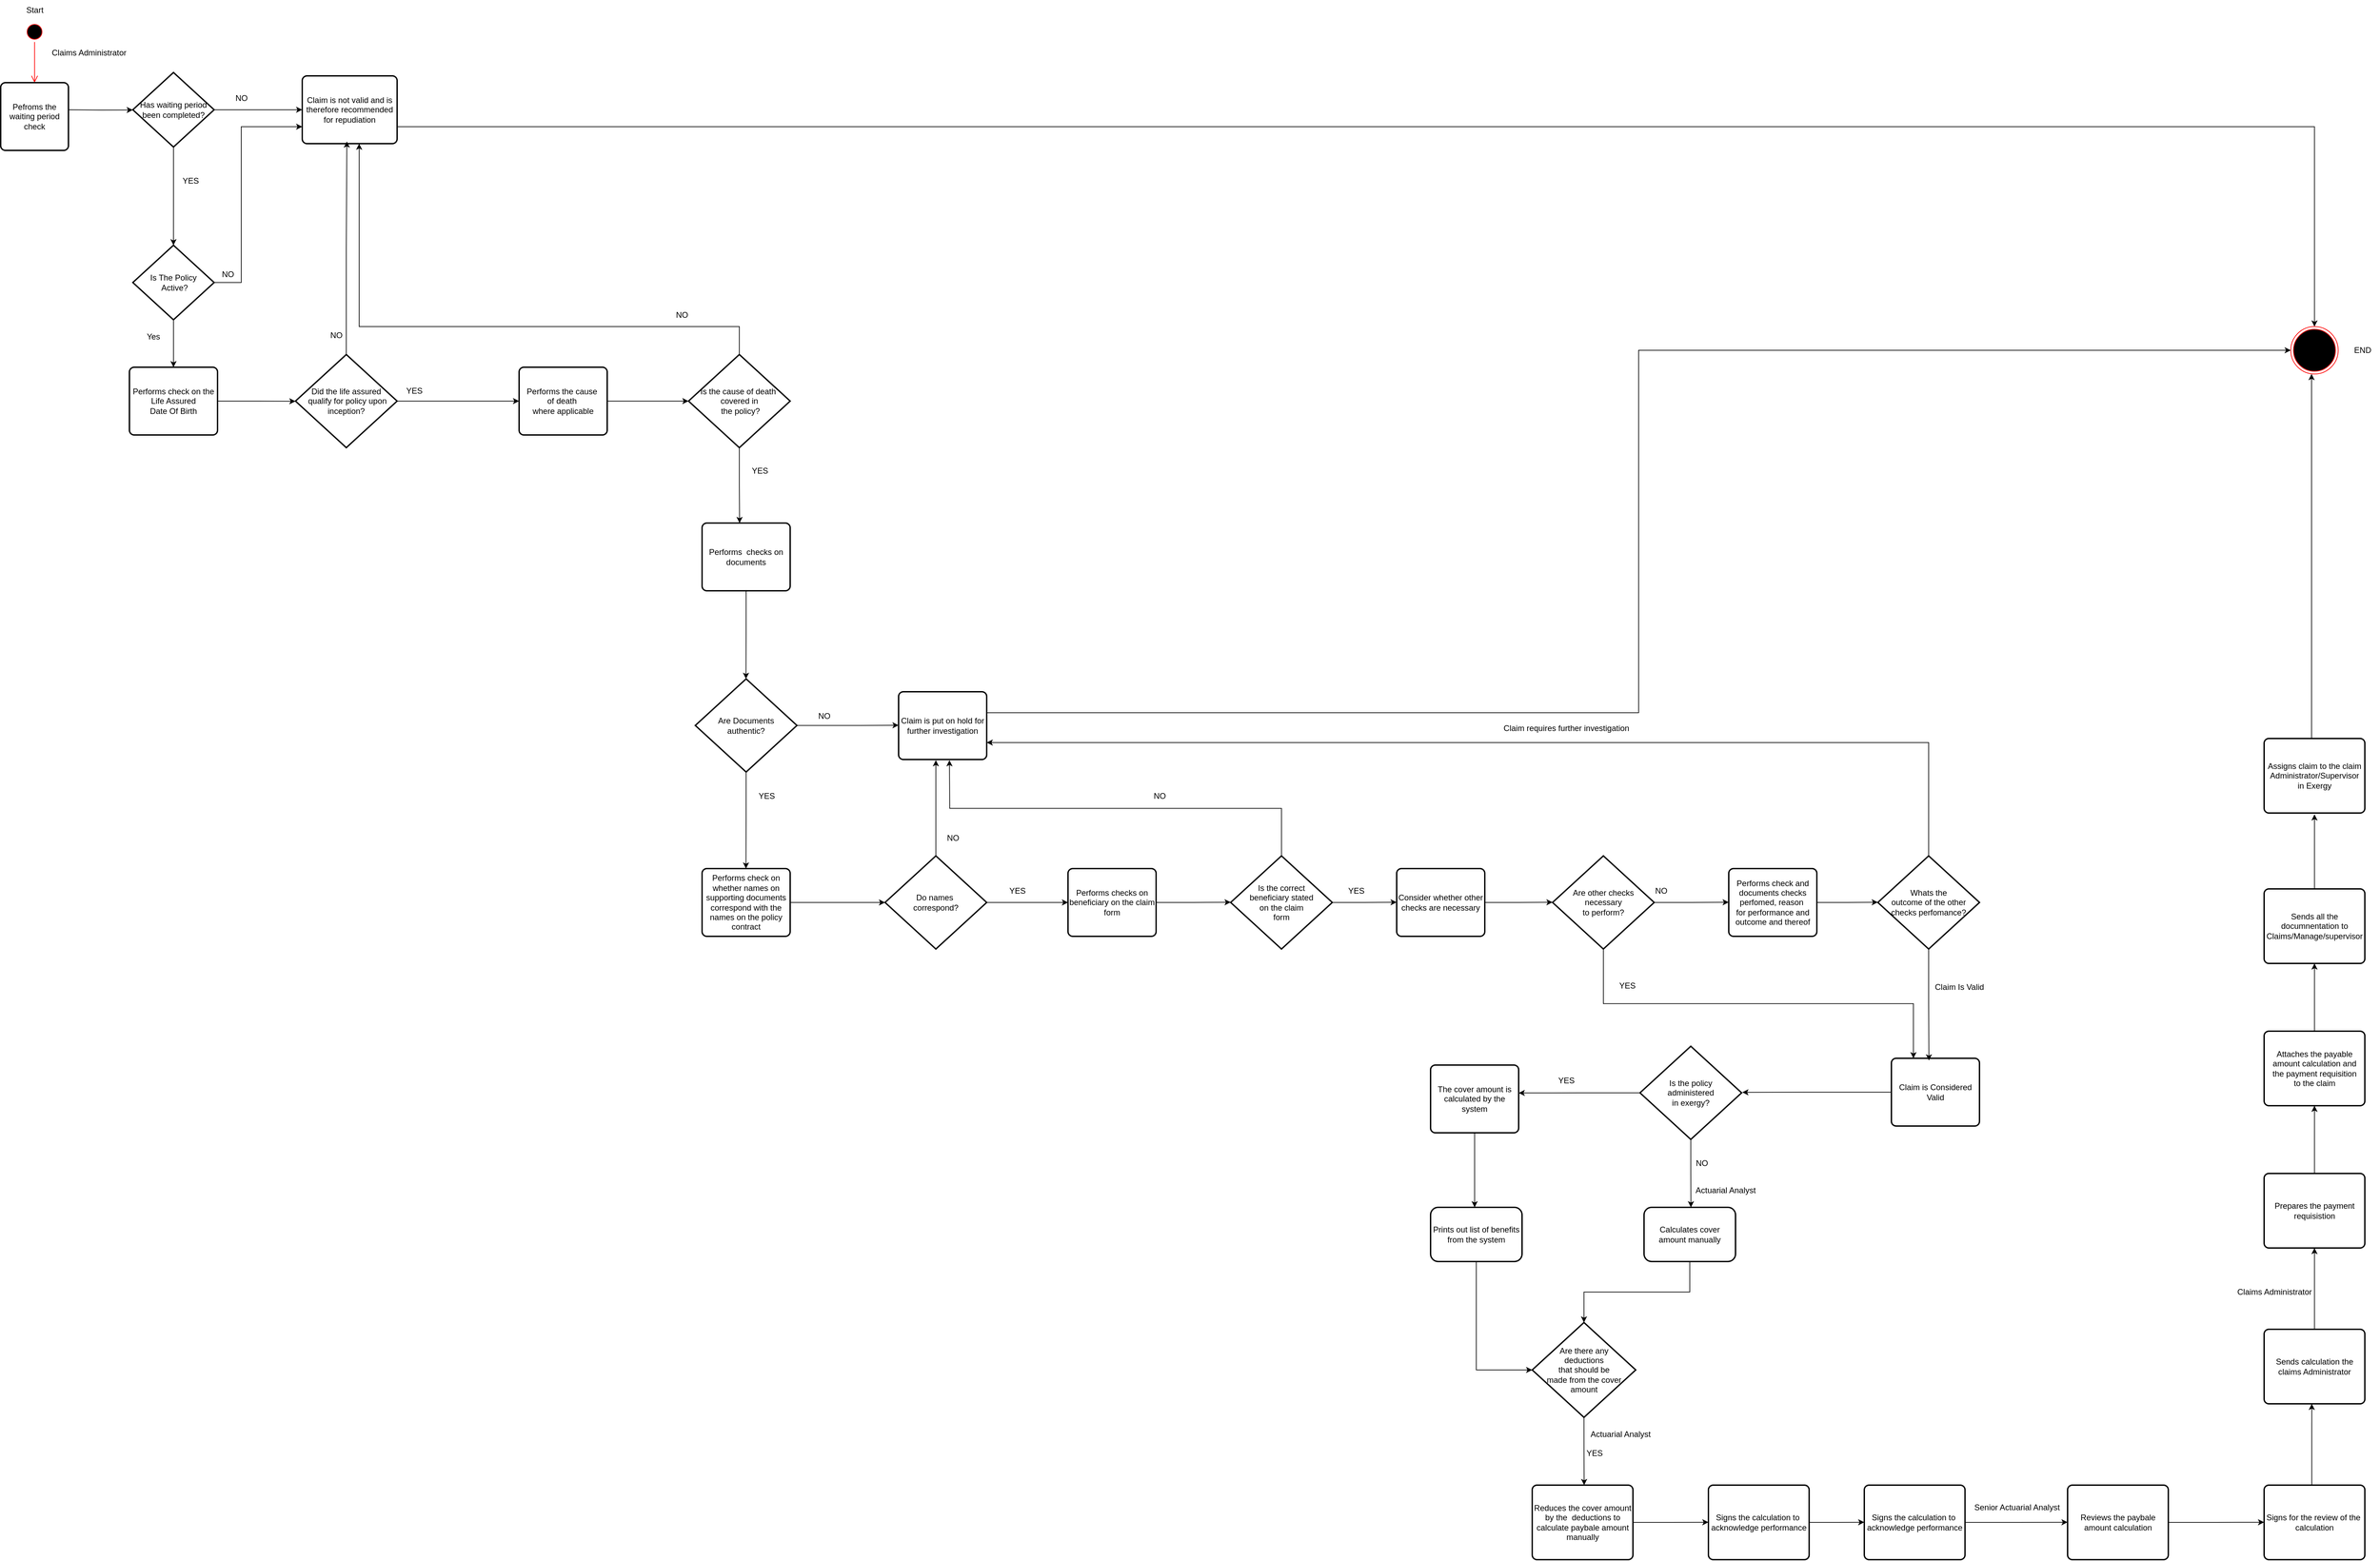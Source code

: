 <mxfile version="24.7.10">
  <diagram name="Page-1" id="dk5JG5BG7dUx-bN79BuE">
    <mxGraphModel dx="9036" dy="3088" grid="1" gridSize="10" guides="1" tooltips="1" connect="1" arrows="1" fold="1" page="1" pageScale="1" pageWidth="3300" pageHeight="4681" math="0" shadow="0">
      <root>
        <mxCell id="0" />
        <mxCell id="1" parent="0" />
        <mxCell id="ftPaLTM5NW6tohYGkFOO-1" value="" style="ellipse;html=1;shape=startState;fillColor=#000000;strokeColor=#ff0000;" parent="1" vertex="1">
          <mxGeometry x="-2345" y="920" width="30" height="30" as="geometry" />
        </mxCell>
        <mxCell id="ftPaLTM5NW6tohYGkFOO-2" value="" style="edgeStyle=orthogonalEdgeStyle;html=1;verticalAlign=bottom;endArrow=open;endSize=8;strokeColor=#ff0000;rounded=0;" parent="1" source="ftPaLTM5NW6tohYGkFOO-1" edge="1">
          <mxGeometry relative="1" as="geometry">
            <mxPoint x="-2330" y="1010" as="targetPoint" />
          </mxGeometry>
        </mxCell>
        <mxCell id="ftPaLTM5NW6tohYGkFOO-3" value="Claims Administrator&lt;div&gt;&lt;br&gt;&lt;/div&gt;" style="text;html=1;align=center;verticalAlign=middle;resizable=0;points=[];autosize=1;strokeColor=none;fillColor=none;" parent="1" vertex="1">
          <mxGeometry x="-2315" y="953" width="130" height="40" as="geometry" />
        </mxCell>
        <mxCell id="ftPaLTM5NW6tohYGkFOO-5" style="edgeStyle=orthogonalEdgeStyle;rounded=0;orthogonalLoop=1;jettySize=auto;html=1;exitX=1;exitY=0.5;exitDx=0;exitDy=0;" parent="1" edge="1">
          <mxGeometry relative="1" as="geometry">
            <mxPoint x="-2185" y="1050.31" as="targetPoint" />
            <mxPoint x="-2280" y="1050" as="sourcePoint" />
          </mxGeometry>
        </mxCell>
        <mxCell id="ftPaLTM5NW6tohYGkFOO-4" value="Pefroms the waiting period check" style="rounded=1;whiteSpace=wrap;html=1;absoluteArcSize=1;arcSize=14;strokeWidth=2;" parent="1" vertex="1">
          <mxGeometry x="-2380" y="1010" width="100" height="100" as="geometry" />
        </mxCell>
        <mxCell id="ftPaLTM5NW6tohYGkFOO-7" style="edgeStyle=orthogonalEdgeStyle;rounded=0;orthogonalLoop=1;jettySize=auto;html=1;exitX=1;exitY=0.5;exitDx=0;exitDy=0;exitPerimeter=0;" parent="1" source="ftPaLTM5NW6tohYGkFOO-6" edge="1">
          <mxGeometry relative="1" as="geometry">
            <mxPoint x="-1935" y="1049.966" as="targetPoint" />
          </mxGeometry>
        </mxCell>
        <mxCell id="ftPaLTM5NW6tohYGkFOO-9" style="edgeStyle=orthogonalEdgeStyle;rounded=0;orthogonalLoop=1;jettySize=auto;html=1;exitX=0.5;exitY=1;exitDx=0;exitDy=0;exitPerimeter=0;" parent="1" source="ftPaLTM5NW6tohYGkFOO-6" edge="1">
          <mxGeometry relative="1" as="geometry">
            <mxPoint x="-2125.034" y="1250" as="targetPoint" />
          </mxGeometry>
        </mxCell>
        <mxCell id="ftPaLTM5NW6tohYGkFOO-6" value="Has waiting period been completed?" style="strokeWidth=2;html=1;shape=mxgraph.flowchart.decision;whiteSpace=wrap;" parent="1" vertex="1">
          <mxGeometry x="-2185" y="995" width="120" height="110" as="geometry" />
        </mxCell>
        <mxCell id="ftPaLTM5NW6tohYGkFOO-8" value="NO" style="text;html=1;align=center;verticalAlign=middle;resizable=0;points=[];autosize=1;strokeColor=none;fillColor=none;" parent="1" vertex="1">
          <mxGeometry x="-2045" y="1018" width="40" height="30" as="geometry" />
        </mxCell>
        <mxCell id="ftPaLTM5NW6tohYGkFOO-10" value="YES" style="text;html=1;align=center;verticalAlign=middle;resizable=0;points=[];autosize=1;strokeColor=none;fillColor=none;" parent="1" vertex="1">
          <mxGeometry x="-2125" y="1140" width="50" height="30" as="geometry" />
        </mxCell>
        <mxCell id="PLndqnKgjXeGoCCeAoPl-66" style="edgeStyle=orthogonalEdgeStyle;rounded=0;orthogonalLoop=1;jettySize=auto;html=1;exitX=1;exitY=0.75;exitDx=0;exitDy=0;entryX=0.5;entryY=0;entryDx=0;entryDy=0;" edge="1" parent="1" source="ftPaLTM5NW6tohYGkFOO-11" target="PLndqnKgjXeGoCCeAoPl-63">
          <mxGeometry relative="1" as="geometry" />
        </mxCell>
        <mxCell id="ftPaLTM5NW6tohYGkFOO-11" value="Claim is not valid and is therefore recommended for repudiation" style="rounded=1;whiteSpace=wrap;html=1;absoluteArcSize=1;arcSize=14;strokeWidth=2;" parent="1" vertex="1">
          <mxGeometry x="-1935" y="1000" width="140" height="100" as="geometry" />
        </mxCell>
        <mxCell id="ftPaLTM5NW6tohYGkFOO-13" style="edgeStyle=orthogonalEdgeStyle;rounded=0;orthogonalLoop=1;jettySize=auto;html=1;exitX=0.5;exitY=1;exitDx=0;exitDy=0;exitPerimeter=0;" parent="1" source="ftPaLTM5NW6tohYGkFOO-12" edge="1">
          <mxGeometry relative="1" as="geometry">
            <mxPoint x="-2125" y="1430" as="targetPoint" />
          </mxGeometry>
        </mxCell>
        <mxCell id="ftPaLTM5NW6tohYGkFOO-16" style="edgeStyle=orthogonalEdgeStyle;rounded=0;orthogonalLoop=1;jettySize=auto;html=1;exitX=1;exitY=0.5;exitDx=0;exitDy=0;exitPerimeter=0;entryX=0;entryY=0.75;entryDx=0;entryDy=0;" parent="1" source="ftPaLTM5NW6tohYGkFOO-12" target="ftPaLTM5NW6tohYGkFOO-11" edge="1">
          <mxGeometry relative="1" as="geometry">
            <Array as="points">
              <mxPoint x="-2025" y="1305" />
              <mxPoint x="-2025" y="1075" />
            </Array>
          </mxGeometry>
        </mxCell>
        <mxCell id="ftPaLTM5NW6tohYGkFOO-12" value="Is The Policy&lt;br&gt;&amp;nbsp;Active?" style="strokeWidth=2;html=1;shape=mxgraph.flowchart.decision;whiteSpace=wrap;" parent="1" vertex="1">
          <mxGeometry x="-2185" y="1250" width="120" height="110" as="geometry" />
        </mxCell>
        <mxCell id="ftPaLTM5NW6tohYGkFOO-14" value="Yes" style="text;html=1;align=center;verticalAlign=middle;resizable=0;points=[];autosize=1;strokeColor=none;fillColor=none;" parent="1" vertex="1">
          <mxGeometry x="-2175" y="1370" width="40" height="30" as="geometry" />
        </mxCell>
        <mxCell id="ftPaLTM5NW6tohYGkFOO-17" value="NO" style="text;html=1;align=center;verticalAlign=middle;resizable=0;points=[];autosize=1;strokeColor=none;fillColor=none;" parent="1" vertex="1">
          <mxGeometry x="-2065" y="1278" width="40" height="30" as="geometry" />
        </mxCell>
        <mxCell id="ftPaLTM5NW6tohYGkFOO-20" style="edgeStyle=orthogonalEdgeStyle;rounded=0;orthogonalLoop=1;jettySize=auto;html=1;exitX=1;exitY=0.5;exitDx=0;exitDy=0;" parent="1" source="ftPaLTM5NW6tohYGkFOO-19" edge="1">
          <mxGeometry relative="1" as="geometry">
            <mxPoint x="-1945" y="1480.31" as="targetPoint" />
          </mxGeometry>
        </mxCell>
        <mxCell id="ftPaLTM5NW6tohYGkFOO-19" value="Performs check on the Life Assured&lt;br&gt;Date Of Birth" style="rounded=1;whiteSpace=wrap;html=1;absoluteArcSize=1;arcSize=14;strokeWidth=2;" parent="1" vertex="1">
          <mxGeometry x="-2190" y="1430" width="130" height="100" as="geometry" />
        </mxCell>
        <mxCell id="ftPaLTM5NW6tohYGkFOO-25" style="edgeStyle=orthogonalEdgeStyle;rounded=0;orthogonalLoop=1;jettySize=auto;html=1;exitX=1;exitY=0.5;exitDx=0;exitDy=0;exitPerimeter=0;" parent="1" source="ftPaLTM5NW6tohYGkFOO-21" edge="1">
          <mxGeometry relative="1" as="geometry">
            <mxPoint x="-1615" y="1480" as="targetPoint" />
          </mxGeometry>
        </mxCell>
        <mxCell id="ftPaLTM5NW6tohYGkFOO-21" value="Did the life assured&lt;br&gt;&amp;nbsp;qualify for policy upon&lt;br&gt;inception?" style="strokeWidth=2;html=1;shape=mxgraph.flowchart.decision;whiteSpace=wrap;" parent="1" vertex="1">
          <mxGeometry x="-1945" y="1411.25" width="150" height="137.5" as="geometry" />
        </mxCell>
        <mxCell id="ftPaLTM5NW6tohYGkFOO-23" style="edgeStyle=orthogonalEdgeStyle;rounded=0;orthogonalLoop=1;jettySize=auto;html=1;exitX=0.5;exitY=0;exitDx=0;exitDy=0;exitPerimeter=0;entryX=0.47;entryY=0.969;entryDx=0;entryDy=0;entryPerimeter=0;" parent="1" source="ftPaLTM5NW6tohYGkFOO-21" target="ftPaLTM5NW6tohYGkFOO-11" edge="1">
          <mxGeometry relative="1" as="geometry" />
        </mxCell>
        <mxCell id="ftPaLTM5NW6tohYGkFOO-24" value="NO" style="text;html=1;align=center;verticalAlign=middle;resizable=0;points=[];autosize=1;strokeColor=none;fillColor=none;" parent="1" vertex="1">
          <mxGeometry x="-1905" y="1368" width="40" height="30" as="geometry" />
        </mxCell>
        <mxCell id="ftPaLTM5NW6tohYGkFOO-26" value="YES" style="text;html=1;align=center;verticalAlign=middle;resizable=0;points=[];autosize=1;strokeColor=none;fillColor=none;" parent="1" vertex="1">
          <mxGeometry x="-1795" y="1450" width="50" height="30" as="geometry" />
        </mxCell>
        <mxCell id="ftPaLTM5NW6tohYGkFOO-28" style="edgeStyle=orthogonalEdgeStyle;rounded=0;orthogonalLoop=1;jettySize=auto;html=1;exitX=1;exitY=0.5;exitDx=0;exitDy=0;" parent="1" source="ftPaLTM5NW6tohYGkFOO-27" edge="1">
          <mxGeometry relative="1" as="geometry">
            <mxPoint x="-1365" y="1480" as="targetPoint" />
          </mxGeometry>
        </mxCell>
        <mxCell id="ftPaLTM5NW6tohYGkFOO-27" value="Performs the cause&amp;nbsp;&lt;br&gt;of death&amp;nbsp;&lt;br&gt;where applicable" style="rounded=1;whiteSpace=wrap;html=1;absoluteArcSize=1;arcSize=14;strokeWidth=2;" parent="1" vertex="1">
          <mxGeometry x="-1615" y="1430" width="130" height="100" as="geometry" />
        </mxCell>
        <mxCell id="ftPaLTM5NW6tohYGkFOO-32" style="edgeStyle=orthogonalEdgeStyle;rounded=0;orthogonalLoop=1;jettySize=auto;html=1;exitX=0.5;exitY=1;exitDx=0;exitDy=0;exitPerimeter=0;" parent="1" source="ftPaLTM5NW6tohYGkFOO-29" edge="1">
          <mxGeometry relative="1" as="geometry">
            <mxPoint x="-1289.647" y="1660" as="targetPoint" />
          </mxGeometry>
        </mxCell>
        <mxCell id="ftPaLTM5NW6tohYGkFOO-29" value="Is the cause of death&amp;nbsp;&lt;br&gt;covered in&lt;br&gt;&amp;nbsp;the policy?" style="strokeWidth=2;html=1;shape=mxgraph.flowchart.decision;whiteSpace=wrap;" parent="1" vertex="1">
          <mxGeometry x="-1365" y="1411.25" width="150" height="137.5" as="geometry" />
        </mxCell>
        <mxCell id="ftPaLTM5NW6tohYGkFOO-30" style="edgeStyle=orthogonalEdgeStyle;rounded=0;orthogonalLoop=1;jettySize=auto;html=1;exitX=0.5;exitY=0;exitDx=0;exitDy=0;exitPerimeter=0;" parent="1" source="ftPaLTM5NW6tohYGkFOO-29" edge="1">
          <mxGeometry relative="1" as="geometry">
            <mxPoint x="-1851" y="1100" as="targetPoint" />
            <Array as="points">
              <mxPoint x="-1290" y="1370" />
              <mxPoint x="-1851" y="1370" />
            </Array>
          </mxGeometry>
        </mxCell>
        <mxCell id="ftPaLTM5NW6tohYGkFOO-31" value="NO" style="text;html=1;align=center;verticalAlign=middle;resizable=0;points=[];autosize=1;strokeColor=none;fillColor=none;" parent="1" vertex="1">
          <mxGeometry x="-1395" y="1338" width="40" height="30" as="geometry" />
        </mxCell>
        <mxCell id="ftPaLTM5NW6tohYGkFOO-33" value="YES" style="text;html=1;align=center;verticalAlign=middle;resizable=0;points=[];autosize=1;strokeColor=none;fillColor=none;" parent="1" vertex="1">
          <mxGeometry x="-1285" y="1568" width="50" height="30" as="geometry" />
        </mxCell>
        <mxCell id="ftPaLTM5NW6tohYGkFOO-35" style="edgeStyle=orthogonalEdgeStyle;rounded=0;orthogonalLoop=1;jettySize=auto;html=1;exitX=0.5;exitY=1;exitDx=0;exitDy=0;" parent="1" source="ftPaLTM5NW6tohYGkFOO-34" edge="1">
          <mxGeometry relative="1" as="geometry">
            <mxPoint x="-1280.235" y="1890" as="targetPoint" />
          </mxGeometry>
        </mxCell>
        <mxCell id="ftPaLTM5NW6tohYGkFOO-34" value="Performs&amp;nbsp; checks on documents" style="rounded=1;whiteSpace=wrap;html=1;absoluteArcSize=1;arcSize=14;strokeWidth=2;" parent="1" vertex="1">
          <mxGeometry x="-1345" y="1660" width="130" height="100" as="geometry" />
        </mxCell>
        <mxCell id="ftPaLTM5NW6tohYGkFOO-37" style="edgeStyle=orthogonalEdgeStyle;rounded=0;orthogonalLoop=1;jettySize=auto;html=1;exitX=1;exitY=0.5;exitDx=0;exitDy=0;exitPerimeter=0;" parent="1" source="ftPaLTM5NW6tohYGkFOO-36" edge="1">
          <mxGeometry relative="1" as="geometry">
            <mxPoint x="-1055" y="1958.471" as="targetPoint" />
          </mxGeometry>
        </mxCell>
        <mxCell id="ftPaLTM5NW6tohYGkFOO-40" style="edgeStyle=orthogonalEdgeStyle;rounded=0;orthogonalLoop=1;jettySize=auto;html=1;exitX=0.5;exitY=1;exitDx=0;exitDy=0;exitPerimeter=0;" parent="1" source="ftPaLTM5NW6tohYGkFOO-36" edge="1">
          <mxGeometry relative="1" as="geometry">
            <mxPoint x="-1280.235" y="2170" as="targetPoint" />
          </mxGeometry>
        </mxCell>
        <mxCell id="ftPaLTM5NW6tohYGkFOO-36" value="Are Documents&lt;br&gt;authentic?" style="strokeWidth=2;html=1;shape=mxgraph.flowchart.decision;whiteSpace=wrap;" parent="1" vertex="1">
          <mxGeometry x="-1355" y="1890" width="150" height="137.5" as="geometry" />
        </mxCell>
        <mxCell id="ftPaLTM5NW6tohYGkFOO-38" value="NO" style="text;html=1;align=center;verticalAlign=middle;resizable=0;points=[];autosize=1;strokeColor=none;fillColor=none;" parent="1" vertex="1">
          <mxGeometry x="-1185" y="1930" width="40" height="30" as="geometry" />
        </mxCell>
        <mxCell id="PLndqnKgjXeGoCCeAoPl-65" style="edgeStyle=orthogonalEdgeStyle;rounded=0;orthogonalLoop=1;jettySize=auto;html=1;exitX=1;exitY=0.5;exitDx=0;exitDy=0;entryX=0;entryY=0.5;entryDx=0;entryDy=0;" edge="1" parent="1" source="ftPaLTM5NW6tohYGkFOO-39" target="PLndqnKgjXeGoCCeAoPl-63">
          <mxGeometry relative="1" as="geometry">
            <Array as="points">
              <mxPoint x="-925" y="1940" />
              <mxPoint x="37" y="1940" />
              <mxPoint x="37" y="1405" />
            </Array>
          </mxGeometry>
        </mxCell>
        <mxCell id="ftPaLTM5NW6tohYGkFOO-39" value="Claim is put on hold for further investigation" style="rounded=1;whiteSpace=wrap;html=1;absoluteArcSize=1;arcSize=14;strokeWidth=2;" parent="1" vertex="1">
          <mxGeometry x="-1055" y="1909" width="130" height="100" as="geometry" />
        </mxCell>
        <mxCell id="ftPaLTM5NW6tohYGkFOO-41" value="YES" style="text;html=1;align=center;verticalAlign=middle;resizable=0;points=[];autosize=1;strokeColor=none;fillColor=none;" parent="1" vertex="1">
          <mxGeometry x="-1275" y="2048" width="50" height="30" as="geometry" />
        </mxCell>
        <mxCell id="ftPaLTM5NW6tohYGkFOO-43" style="edgeStyle=orthogonalEdgeStyle;rounded=0;orthogonalLoop=1;jettySize=auto;html=1;exitX=1;exitY=0.5;exitDx=0;exitDy=0;" parent="1" source="ftPaLTM5NW6tohYGkFOO-42" edge="1">
          <mxGeometry relative="1" as="geometry">
            <mxPoint x="-1075" y="2220" as="targetPoint" />
          </mxGeometry>
        </mxCell>
        <mxCell id="ftPaLTM5NW6tohYGkFOO-42" value="Performs check on whether names on supporting documents&lt;br&gt;correspond with the names on the policy contract" style="rounded=1;whiteSpace=wrap;html=1;absoluteArcSize=1;arcSize=14;strokeWidth=2;" parent="1" vertex="1">
          <mxGeometry x="-1345" y="2170" width="130" height="100" as="geometry" />
        </mxCell>
        <mxCell id="ftPaLTM5NW6tohYGkFOO-47" style="edgeStyle=orthogonalEdgeStyle;rounded=0;orthogonalLoop=1;jettySize=auto;html=1;exitX=1;exitY=0.5;exitDx=0;exitDy=0;exitPerimeter=0;" parent="1" source="ftPaLTM5NW6tohYGkFOO-44" edge="1">
          <mxGeometry relative="1" as="geometry">
            <mxPoint x="-805" y="2220" as="targetPoint" />
          </mxGeometry>
        </mxCell>
        <mxCell id="ftPaLTM5NW6tohYGkFOO-44" value="Do names&amp;nbsp;&lt;div&gt;correspond?&lt;/div&gt;" style="strokeWidth=2;html=1;shape=mxgraph.flowchart.decision;whiteSpace=wrap;" parent="1" vertex="1">
          <mxGeometry x="-1075" y="2151.25" width="150" height="137.5" as="geometry" />
        </mxCell>
        <mxCell id="ftPaLTM5NW6tohYGkFOO-46" value="NO" style="text;html=1;align=center;verticalAlign=middle;resizable=0;points=[];autosize=1;strokeColor=none;fillColor=none;" parent="1" vertex="1">
          <mxGeometry x="-995" y="2110" width="40" height="30" as="geometry" />
        </mxCell>
        <mxCell id="ftPaLTM5NW6tohYGkFOO-48" value="YES" style="text;html=1;align=center;verticalAlign=middle;resizable=0;points=[];autosize=1;strokeColor=none;fillColor=none;" parent="1" vertex="1">
          <mxGeometry x="-905" y="2188" width="50" height="30" as="geometry" />
        </mxCell>
        <mxCell id="ftPaLTM5NW6tohYGkFOO-49" style="edgeStyle=orthogonalEdgeStyle;rounded=0;orthogonalLoop=1;jettySize=auto;html=1;exitX=0.5;exitY=0;exitDx=0;exitDy=0;exitPerimeter=0;" parent="1" source="ftPaLTM5NW6tohYGkFOO-44" edge="1">
          <mxGeometry relative="1" as="geometry">
            <mxPoint x="-1000" y="2010" as="targetPoint" />
          </mxGeometry>
        </mxCell>
        <mxCell id="ftPaLTM5NW6tohYGkFOO-51" style="edgeStyle=orthogonalEdgeStyle;rounded=0;orthogonalLoop=1;jettySize=auto;html=1;exitX=1;exitY=0.5;exitDx=0;exitDy=0;" parent="1" source="ftPaLTM5NW6tohYGkFOO-50" edge="1">
          <mxGeometry relative="1" as="geometry">
            <mxPoint x="-565" y="2219.647" as="targetPoint" />
          </mxGeometry>
        </mxCell>
        <mxCell id="ftPaLTM5NW6tohYGkFOO-50" value="Performs checks on&lt;br&gt;beneficiary on the claim&lt;br&gt;form" style="rounded=1;whiteSpace=wrap;html=1;absoluteArcSize=1;arcSize=14;strokeWidth=2;" parent="1" vertex="1">
          <mxGeometry x="-805" y="2170" width="130" height="100" as="geometry" />
        </mxCell>
        <mxCell id="PLndqnKgjXeGoCCeAoPl-1" style="edgeStyle=orthogonalEdgeStyle;rounded=0;orthogonalLoop=1;jettySize=auto;html=1;exitX=0.5;exitY=0;exitDx=0;exitDy=0;exitPerimeter=0;" edge="1" parent="1" source="ftPaLTM5NW6tohYGkFOO-52">
          <mxGeometry relative="1" as="geometry">
            <mxPoint x="-980" y="2010" as="targetPoint" />
          </mxGeometry>
        </mxCell>
        <mxCell id="PLndqnKgjXeGoCCeAoPl-3" style="edgeStyle=orthogonalEdgeStyle;rounded=0;orthogonalLoop=1;jettySize=auto;html=1;exitX=1;exitY=0.5;exitDx=0;exitDy=0;exitPerimeter=0;" edge="1" parent="1" source="ftPaLTM5NW6tohYGkFOO-52">
          <mxGeometry relative="1" as="geometry">
            <mxPoint x="-320" y="2219.724" as="targetPoint" />
          </mxGeometry>
        </mxCell>
        <mxCell id="ftPaLTM5NW6tohYGkFOO-52" value="Is the correct&lt;br&gt;beneficiary stated&lt;br&gt;on the claim&lt;br&gt;form" style="strokeWidth=2;html=1;shape=mxgraph.flowchart.decision;whiteSpace=wrap;" parent="1" vertex="1">
          <mxGeometry x="-565" y="2151.25" width="150" height="137.5" as="geometry" />
        </mxCell>
        <mxCell id="PLndqnKgjXeGoCCeAoPl-2" value="NO" style="text;html=1;align=center;verticalAlign=middle;resizable=0;points=[];autosize=1;strokeColor=none;fillColor=none;" vertex="1" parent="1">
          <mxGeometry x="-690" y="2048" width="40" height="30" as="geometry" />
        </mxCell>
        <mxCell id="PLndqnKgjXeGoCCeAoPl-4" value="YES" style="text;html=1;align=center;verticalAlign=middle;resizable=0;points=[];autosize=1;strokeColor=none;fillColor=none;" vertex="1" parent="1">
          <mxGeometry x="-405" y="2188" width="50" height="30" as="geometry" />
        </mxCell>
        <mxCell id="PLndqnKgjXeGoCCeAoPl-6" style="edgeStyle=orthogonalEdgeStyle;rounded=0;orthogonalLoop=1;jettySize=auto;html=1;exitX=1;exitY=0.5;exitDx=0;exitDy=0;" edge="1" parent="1" source="PLndqnKgjXeGoCCeAoPl-5">
          <mxGeometry relative="1" as="geometry">
            <mxPoint x="-90" y="2219.724" as="targetPoint" />
          </mxGeometry>
        </mxCell>
        <mxCell id="PLndqnKgjXeGoCCeAoPl-5" value="Consider whether other checks are necessary" style="rounded=1;whiteSpace=wrap;html=1;absoluteArcSize=1;arcSize=14;strokeWidth=2;" vertex="1" parent="1">
          <mxGeometry x="-320" y="2170" width="130" height="100" as="geometry" />
        </mxCell>
        <mxCell id="PLndqnKgjXeGoCCeAoPl-8" style="edgeStyle=orthogonalEdgeStyle;rounded=0;orthogonalLoop=1;jettySize=auto;html=1;exitX=1;exitY=0.5;exitDx=0;exitDy=0;exitPerimeter=0;" edge="1" parent="1" source="PLndqnKgjXeGoCCeAoPl-7">
          <mxGeometry relative="1" as="geometry">
            <mxPoint x="170" y="2219.724" as="targetPoint" />
          </mxGeometry>
        </mxCell>
        <mxCell id="PLndqnKgjXeGoCCeAoPl-20" style="edgeStyle=orthogonalEdgeStyle;rounded=0;orthogonalLoop=1;jettySize=auto;html=1;exitX=0.5;exitY=1;exitDx=0;exitDy=0;exitPerimeter=0;entryX=0.25;entryY=0;entryDx=0;entryDy=0;" edge="1" parent="1" source="PLndqnKgjXeGoCCeAoPl-7" target="PLndqnKgjXeGoCCeAoPl-15">
          <mxGeometry relative="1" as="geometry" />
        </mxCell>
        <mxCell id="PLndqnKgjXeGoCCeAoPl-7" value="Are other checks&lt;br&gt;necessary&lt;br&gt;to perform?" style="strokeWidth=2;html=1;shape=mxgraph.flowchart.decision;whiteSpace=wrap;" vertex="1" parent="1">
          <mxGeometry x="-90" y="2151.25" width="150" height="137.5" as="geometry" />
        </mxCell>
        <mxCell id="PLndqnKgjXeGoCCeAoPl-11" style="edgeStyle=orthogonalEdgeStyle;rounded=0;orthogonalLoop=1;jettySize=auto;html=1;exitX=1;exitY=0.5;exitDx=0;exitDy=0;" edge="1" parent="1" source="PLndqnKgjXeGoCCeAoPl-9">
          <mxGeometry relative="1" as="geometry">
            <mxPoint x="390" y="2219.724" as="targetPoint" />
          </mxGeometry>
        </mxCell>
        <mxCell id="PLndqnKgjXeGoCCeAoPl-9" value="Performs check and documents checks perfomed, reason&amp;nbsp;&lt;br&gt;for performance and outcome and thereof" style="rounded=1;whiteSpace=wrap;html=1;absoluteArcSize=1;arcSize=14;strokeWidth=2;" vertex="1" parent="1">
          <mxGeometry x="170" y="2170" width="130" height="100" as="geometry" />
        </mxCell>
        <mxCell id="PLndqnKgjXeGoCCeAoPl-14" style="edgeStyle=orthogonalEdgeStyle;rounded=0;orthogonalLoop=1;jettySize=auto;html=1;exitX=0.5;exitY=0;exitDx=0;exitDy=0;exitPerimeter=0;entryX=1;entryY=0.75;entryDx=0;entryDy=0;" edge="1" parent="1" source="PLndqnKgjXeGoCCeAoPl-10" target="ftPaLTM5NW6tohYGkFOO-39">
          <mxGeometry relative="1" as="geometry" />
        </mxCell>
        <mxCell id="PLndqnKgjXeGoCCeAoPl-10" value="Whats the &lt;br&gt;outcome of the other&lt;br&gt;checks perfomance?" style="strokeWidth=2;html=1;shape=mxgraph.flowchart.decision;whiteSpace=wrap;" vertex="1" parent="1">
          <mxGeometry x="390" y="2151.25" width="150" height="137.5" as="geometry" />
        </mxCell>
        <mxCell id="PLndqnKgjXeGoCCeAoPl-22" style="edgeStyle=orthogonalEdgeStyle;rounded=0;orthogonalLoop=1;jettySize=auto;html=1;exitX=0;exitY=0.5;exitDx=0;exitDy=0;" edge="1" parent="1" source="PLndqnKgjXeGoCCeAoPl-15">
          <mxGeometry relative="1" as="geometry">
            <mxPoint x="190" y="2500.238" as="targetPoint" />
          </mxGeometry>
        </mxCell>
        <mxCell id="PLndqnKgjXeGoCCeAoPl-15" value="Claim is Considered Valid" style="rounded=1;whiteSpace=wrap;html=1;absoluteArcSize=1;arcSize=14;strokeWidth=2;" vertex="1" parent="1">
          <mxGeometry x="410" y="2450" width="130" height="100" as="geometry" />
        </mxCell>
        <mxCell id="PLndqnKgjXeGoCCeAoPl-16" style="edgeStyle=orthogonalEdgeStyle;rounded=0;orthogonalLoop=1;jettySize=auto;html=1;exitX=0.5;exitY=1;exitDx=0;exitDy=0;exitPerimeter=0;entryX=0.426;entryY=0.032;entryDx=0;entryDy=0;entryPerimeter=0;" edge="1" parent="1" source="PLndqnKgjXeGoCCeAoPl-10" target="PLndqnKgjXeGoCCeAoPl-15">
          <mxGeometry relative="1" as="geometry" />
        </mxCell>
        <mxCell id="PLndqnKgjXeGoCCeAoPl-17" value="Claim Is Valid" style="text;html=1;align=center;verticalAlign=middle;resizable=0;points=[];autosize=1;strokeColor=none;fillColor=none;" vertex="1" parent="1">
          <mxGeometry x="460" y="2330" width="100" height="30" as="geometry" />
        </mxCell>
        <mxCell id="PLndqnKgjXeGoCCeAoPl-18" value="Claim requires further investigation" style="text;html=1;align=center;verticalAlign=middle;resizable=0;points=[];autosize=1;strokeColor=none;fillColor=none;" vertex="1" parent="1">
          <mxGeometry x="-175" y="1948" width="210" height="30" as="geometry" />
        </mxCell>
        <mxCell id="PLndqnKgjXeGoCCeAoPl-19" value="NO" style="text;html=1;align=center;verticalAlign=middle;resizable=0;points=[];autosize=1;strokeColor=none;fillColor=none;" vertex="1" parent="1">
          <mxGeometry x="50" y="2188" width="40" height="30" as="geometry" />
        </mxCell>
        <mxCell id="PLndqnKgjXeGoCCeAoPl-21" value="YES" style="text;html=1;align=center;verticalAlign=middle;resizable=0;points=[];autosize=1;strokeColor=none;fillColor=none;" vertex="1" parent="1">
          <mxGeometry x="-5" y="2328" width="50" height="30" as="geometry" />
        </mxCell>
        <mxCell id="PLndqnKgjXeGoCCeAoPl-30" value="" style="edgeStyle=orthogonalEdgeStyle;rounded=0;orthogonalLoop=1;jettySize=auto;html=1;" edge="1" parent="1" source="PLndqnKgjXeGoCCeAoPl-23" target="PLndqnKgjXeGoCCeAoPl-29">
          <mxGeometry relative="1" as="geometry">
            <Array as="points">
              <mxPoint x="-205" y="2640" />
              <mxPoint x="-205" y="2640" />
            </Array>
          </mxGeometry>
        </mxCell>
        <mxCell id="PLndqnKgjXeGoCCeAoPl-23" value="The cover amount is calculated by the system" style="rounded=1;whiteSpace=wrap;html=1;absoluteArcSize=1;arcSize=14;strokeWidth=2;" vertex="1" parent="1">
          <mxGeometry x="-270" y="2460" width="130" height="100" as="geometry" />
        </mxCell>
        <mxCell id="PLndqnKgjXeGoCCeAoPl-25" style="edgeStyle=orthogonalEdgeStyle;rounded=0;orthogonalLoop=1;jettySize=auto;html=1;exitX=0;exitY=0.5;exitDx=0;exitDy=0;exitPerimeter=0;" edge="1" parent="1" source="PLndqnKgjXeGoCCeAoPl-24">
          <mxGeometry relative="1" as="geometry">
            <mxPoint x="-140" y="2501.2" as="targetPoint" />
          </mxGeometry>
        </mxCell>
        <mxCell id="PLndqnKgjXeGoCCeAoPl-27" style="edgeStyle=orthogonalEdgeStyle;rounded=0;orthogonalLoop=1;jettySize=auto;html=1;exitX=0.5;exitY=1;exitDx=0;exitDy=0;exitPerimeter=0;" edge="1" parent="1" source="PLndqnKgjXeGoCCeAoPl-24">
          <mxGeometry relative="1" as="geometry">
            <mxPoint x="114.2" y="2670" as="targetPoint" />
          </mxGeometry>
        </mxCell>
        <mxCell id="PLndqnKgjXeGoCCeAoPl-24" value="Is the policy &lt;br&gt;administered&lt;div&gt;in exergy?&lt;/div&gt;" style="strokeWidth=2;html=1;shape=mxgraph.flowchart.decision;whiteSpace=wrap;" vertex="1" parent="1">
          <mxGeometry x="39" y="2432.25" width="150" height="137.5" as="geometry" />
        </mxCell>
        <mxCell id="PLndqnKgjXeGoCCeAoPl-26" value="YES" style="text;html=1;align=center;verticalAlign=middle;resizable=0;points=[];autosize=1;strokeColor=none;fillColor=none;" vertex="1" parent="1">
          <mxGeometry x="-95" y="2468" width="50" height="30" as="geometry" />
        </mxCell>
        <mxCell id="PLndqnKgjXeGoCCeAoPl-28" value="NO" style="text;html=1;align=center;verticalAlign=middle;resizable=0;points=[];autosize=1;strokeColor=none;fillColor=none;" vertex="1" parent="1">
          <mxGeometry x="110" y="2590" width="40" height="30" as="geometry" />
        </mxCell>
        <mxCell id="PLndqnKgjXeGoCCeAoPl-29" value="Prints out list of benefits&lt;br&gt;from the system" style="whiteSpace=wrap;html=1;rounded=1;arcSize=14;strokeWidth=2;" vertex="1" parent="1">
          <mxGeometry x="-270" y="2670" width="135" height="80" as="geometry" />
        </mxCell>
        <mxCell id="PLndqnKgjXeGoCCeAoPl-35" style="edgeStyle=orthogonalEdgeStyle;rounded=0;orthogonalLoop=1;jettySize=auto;html=1;exitX=0.5;exitY=1;exitDx=0;exitDy=0;" edge="1" parent="1" source="PLndqnKgjXeGoCCeAoPl-32" target="PLndqnKgjXeGoCCeAoPl-34">
          <mxGeometry relative="1" as="geometry" />
        </mxCell>
        <mxCell id="PLndqnKgjXeGoCCeAoPl-32" value="Calculates cover&lt;br&gt;amount manually" style="whiteSpace=wrap;html=1;rounded=1;arcSize=14;strokeWidth=2;" vertex="1" parent="1">
          <mxGeometry x="45" y="2670" width="135" height="80" as="geometry" />
        </mxCell>
        <mxCell id="PLndqnKgjXeGoCCeAoPl-33" value="Actuarial Analyst" style="text;html=1;align=center;verticalAlign=middle;resizable=0;points=[];autosize=1;strokeColor=none;fillColor=none;" vertex="1" parent="1">
          <mxGeometry x="110" y="2630" width="110" height="30" as="geometry" />
        </mxCell>
        <mxCell id="PLndqnKgjXeGoCCeAoPl-37" style="edgeStyle=orthogonalEdgeStyle;rounded=0;orthogonalLoop=1;jettySize=auto;html=1;exitX=0.5;exitY=1;exitDx=0;exitDy=0;exitPerimeter=0;" edge="1" parent="1" source="PLndqnKgjXeGoCCeAoPl-34">
          <mxGeometry relative="1" as="geometry">
            <mxPoint x="-43.4" y="3080" as="targetPoint" />
          </mxGeometry>
        </mxCell>
        <mxCell id="PLndqnKgjXeGoCCeAoPl-34" value="Are there any &lt;br&gt;deductions&lt;div&gt;that should be&lt;br&gt;made from the cover&lt;br&gt;amount&lt;/div&gt;" style="strokeWidth=2;html=1;shape=mxgraph.flowchart.decision;whiteSpace=wrap;" vertex="1" parent="1">
          <mxGeometry x="-120" y="2840" width="152.72" height="140" as="geometry" />
        </mxCell>
        <mxCell id="PLndqnKgjXeGoCCeAoPl-36" style="edgeStyle=orthogonalEdgeStyle;rounded=0;orthogonalLoop=1;jettySize=auto;html=1;exitX=0.5;exitY=1;exitDx=0;exitDy=0;entryX=0;entryY=0.5;entryDx=0;entryDy=0;entryPerimeter=0;" edge="1" parent="1" source="PLndqnKgjXeGoCCeAoPl-29" target="PLndqnKgjXeGoCCeAoPl-34">
          <mxGeometry relative="1" as="geometry" />
        </mxCell>
        <mxCell id="PLndqnKgjXeGoCCeAoPl-38" value="&amp;nbsp;YES" style="text;html=1;align=center;verticalAlign=middle;resizable=0;points=[];autosize=1;strokeColor=none;fillColor=none;" vertex="1" parent="1">
          <mxGeometry x="-55" y="3018" width="50" height="30" as="geometry" />
        </mxCell>
        <mxCell id="PLndqnKgjXeGoCCeAoPl-40" value="Actuarial Analyst" style="text;html=1;align=center;verticalAlign=middle;resizable=0;points=[];autosize=1;strokeColor=none;fillColor=none;" vertex="1" parent="1">
          <mxGeometry x="-45" y="2990" width="110" height="30" as="geometry" />
        </mxCell>
        <mxCell id="PLndqnKgjXeGoCCeAoPl-42" style="edgeStyle=orthogonalEdgeStyle;rounded=0;orthogonalLoop=1;jettySize=auto;html=1;exitX=1;exitY=0.5;exitDx=0;exitDy=0;" edge="1" parent="1" source="PLndqnKgjXeGoCCeAoPl-41">
          <mxGeometry relative="1" as="geometry">
            <mxPoint x="140" y="3134.8" as="targetPoint" />
          </mxGeometry>
        </mxCell>
        <mxCell id="PLndqnKgjXeGoCCeAoPl-41" value="Reduces the cover amount by the&amp;nbsp; deductions to calculate paybale amount&lt;br&gt;manually" style="rounded=1;whiteSpace=wrap;html=1;absoluteArcSize=1;arcSize=14;strokeWidth=2;" vertex="1" parent="1">
          <mxGeometry x="-120" y="3080" width="148.64" height="110" as="geometry" />
        </mxCell>
        <mxCell id="PLndqnKgjXeGoCCeAoPl-44" style="edgeStyle=orthogonalEdgeStyle;rounded=0;orthogonalLoop=1;jettySize=auto;html=1;exitX=1;exitY=0.5;exitDx=0;exitDy=0;" edge="1" parent="1" source="PLndqnKgjXeGoCCeAoPl-43">
          <mxGeometry relative="1" as="geometry">
            <mxPoint x="370" y="3134.8" as="targetPoint" />
          </mxGeometry>
        </mxCell>
        <mxCell id="PLndqnKgjXeGoCCeAoPl-43" value="Signs the calculation to&amp;nbsp;&lt;div&gt;acknowledge performance&lt;/div&gt;" style="rounded=1;whiteSpace=wrap;html=1;absoluteArcSize=1;arcSize=14;strokeWidth=2;" vertex="1" parent="1">
          <mxGeometry x="140" y="3080" width="148.64" height="110" as="geometry" />
        </mxCell>
        <mxCell id="PLndqnKgjXeGoCCeAoPl-46" style="edgeStyle=orthogonalEdgeStyle;rounded=0;orthogonalLoop=1;jettySize=auto;html=1;exitX=1;exitY=0.5;exitDx=0;exitDy=0;" edge="1" parent="1" source="PLndqnKgjXeGoCCeAoPl-45">
          <mxGeometry relative="1" as="geometry">
            <mxPoint x="670" y="3134.8" as="targetPoint" />
          </mxGeometry>
        </mxCell>
        <mxCell id="PLndqnKgjXeGoCCeAoPl-45" value="Signs the calculation to&amp;nbsp;&lt;div&gt;acknowledge performance&lt;/div&gt;" style="rounded=1;whiteSpace=wrap;html=1;absoluteArcSize=1;arcSize=14;strokeWidth=2;" vertex="1" parent="1">
          <mxGeometry x="370" y="3080" width="148.64" height="110" as="geometry" />
        </mxCell>
        <mxCell id="PLndqnKgjXeGoCCeAoPl-47" value="Senior Actuarial Analyst" style="text;html=1;align=center;verticalAlign=middle;resizable=0;points=[];autosize=1;strokeColor=none;fillColor=none;" vertex="1" parent="1">
          <mxGeometry x="520" y="3098" width="150" height="30" as="geometry" />
        </mxCell>
        <mxCell id="PLndqnKgjXeGoCCeAoPl-49" style="edgeStyle=orthogonalEdgeStyle;rounded=0;orthogonalLoop=1;jettySize=auto;html=1;exitX=1;exitY=0.5;exitDx=0;exitDy=0;" edge="1" parent="1" source="PLndqnKgjXeGoCCeAoPl-48">
          <mxGeometry relative="1" as="geometry">
            <mxPoint x="960" y="3134.8" as="targetPoint" />
          </mxGeometry>
        </mxCell>
        <mxCell id="PLndqnKgjXeGoCCeAoPl-48" value="Reviews the paybale amount calculation" style="rounded=1;whiteSpace=wrap;html=1;absoluteArcSize=1;arcSize=14;strokeWidth=2;" vertex="1" parent="1">
          <mxGeometry x="670" y="3080" width="148.64" height="110" as="geometry" />
        </mxCell>
        <mxCell id="PLndqnKgjXeGoCCeAoPl-51" style="edgeStyle=orthogonalEdgeStyle;rounded=0;orthogonalLoop=1;jettySize=auto;html=1;exitX=0.5;exitY=0;exitDx=0;exitDy=0;" edge="1" parent="1">
          <mxGeometry relative="1" as="geometry">
            <mxPoint x="1030.333" y="2960" as="targetPoint" />
            <mxPoint x="1030.32" y="3080" as="sourcePoint" />
          </mxGeometry>
        </mxCell>
        <mxCell id="PLndqnKgjXeGoCCeAoPl-50" value="Signs for the review of the&amp;nbsp;&lt;div&gt;calculation&lt;/div&gt;" style="rounded=1;whiteSpace=wrap;html=1;absoluteArcSize=1;arcSize=14;strokeWidth=2;" vertex="1" parent="1">
          <mxGeometry x="960" y="3080" width="148.64" height="110" as="geometry" />
        </mxCell>
        <mxCell id="PLndqnKgjXeGoCCeAoPl-53" style="edgeStyle=orthogonalEdgeStyle;rounded=0;orthogonalLoop=1;jettySize=auto;html=1;" edge="1" parent="1" source="PLndqnKgjXeGoCCeAoPl-52">
          <mxGeometry relative="1" as="geometry">
            <mxPoint x="1034.32" y="2730" as="targetPoint" />
          </mxGeometry>
        </mxCell>
        <mxCell id="PLndqnKgjXeGoCCeAoPl-52" value="Sends calculation the claims Administrator" style="rounded=1;whiteSpace=wrap;html=1;absoluteArcSize=1;arcSize=14;strokeWidth=2;" vertex="1" parent="1">
          <mxGeometry x="960" y="2850" width="148.64" height="110" as="geometry" />
        </mxCell>
        <mxCell id="PLndqnKgjXeGoCCeAoPl-54" value="Claims Administrator" style="text;html=1;align=center;verticalAlign=middle;resizable=0;points=[];autosize=1;strokeColor=none;fillColor=none;" vertex="1" parent="1">
          <mxGeometry x="910" y="2780" width="130" height="30" as="geometry" />
        </mxCell>
        <mxCell id="PLndqnKgjXeGoCCeAoPl-56" style="edgeStyle=orthogonalEdgeStyle;rounded=0;orthogonalLoop=1;jettySize=auto;html=1;exitX=0.5;exitY=0;exitDx=0;exitDy=0;" edge="1" parent="1" source="PLndqnKgjXeGoCCeAoPl-55">
          <mxGeometry relative="1" as="geometry">
            <mxPoint x="1034.333" y="2520" as="targetPoint" />
          </mxGeometry>
        </mxCell>
        <mxCell id="PLndqnKgjXeGoCCeAoPl-55" value="Prepares the payment&lt;br&gt;requisistion" style="rounded=1;whiteSpace=wrap;html=1;absoluteArcSize=1;arcSize=14;strokeWidth=2;" vertex="1" parent="1">
          <mxGeometry x="960" y="2620" width="148.64" height="110" as="geometry" />
        </mxCell>
        <mxCell id="PLndqnKgjXeGoCCeAoPl-59" style="edgeStyle=orthogonalEdgeStyle;rounded=0;orthogonalLoop=1;jettySize=auto;html=1;exitX=0.5;exitY=0;exitDx=0;exitDy=0;" edge="1" parent="1" source="PLndqnKgjXeGoCCeAoPl-57">
          <mxGeometry relative="1" as="geometry">
            <mxPoint x="1034.333" y="2310" as="targetPoint" />
          </mxGeometry>
        </mxCell>
        <mxCell id="PLndqnKgjXeGoCCeAoPl-57" value="Attaches the payable amount calculation and&lt;br&gt;the payment requisition&lt;div&gt;to the claim&lt;/div&gt;" style="rounded=1;whiteSpace=wrap;html=1;absoluteArcSize=1;arcSize=14;strokeWidth=2;" vertex="1" parent="1">
          <mxGeometry x="960" y="2410" width="148.64" height="110" as="geometry" />
        </mxCell>
        <mxCell id="PLndqnKgjXeGoCCeAoPl-61" style="edgeStyle=orthogonalEdgeStyle;rounded=0;orthogonalLoop=1;jettySize=auto;html=1;exitX=0.5;exitY=0;exitDx=0;exitDy=0;" edge="1" parent="1" source="PLndqnKgjXeGoCCeAoPl-58">
          <mxGeometry relative="1" as="geometry">
            <mxPoint x="1034.333" y="2090" as="targetPoint" />
          </mxGeometry>
        </mxCell>
        <mxCell id="PLndqnKgjXeGoCCeAoPl-58" value="Sends all the documnentation to Claims/Manage/supervisor" style="rounded=1;whiteSpace=wrap;html=1;absoluteArcSize=1;arcSize=14;strokeWidth=2;" vertex="1" parent="1">
          <mxGeometry x="960" y="2200" width="148.64" height="110" as="geometry" />
        </mxCell>
        <mxCell id="PLndqnKgjXeGoCCeAoPl-62" style="edgeStyle=orthogonalEdgeStyle;rounded=0;orthogonalLoop=1;jettySize=auto;html=1;exitX=0.5;exitY=0;exitDx=0;exitDy=0;" edge="1" parent="1" source="PLndqnKgjXeGoCCeAoPl-60">
          <mxGeometry relative="1" as="geometry">
            <mxPoint x="1030" y="1440" as="targetPoint" />
            <Array as="points">
              <mxPoint x="1030" y="1978" />
            </Array>
          </mxGeometry>
        </mxCell>
        <mxCell id="PLndqnKgjXeGoCCeAoPl-60" value="Assigns claim to the claim&lt;br&gt;Administrator/Supervisor&lt;br&gt;in Exergy" style="rounded=1;whiteSpace=wrap;html=1;absoluteArcSize=1;arcSize=14;strokeWidth=2;" vertex="1" parent="1">
          <mxGeometry x="960" y="1978" width="148.64" height="110" as="geometry" />
        </mxCell>
        <mxCell id="PLndqnKgjXeGoCCeAoPl-63" value="" style="ellipse;html=1;shape=endState;fillColor=#000000;strokeColor=#ff0000;" vertex="1" parent="1">
          <mxGeometry x="999.32" y="1370" width="70" height="70" as="geometry" />
        </mxCell>
        <mxCell id="PLndqnKgjXeGoCCeAoPl-64" value="END" style="text;html=1;align=center;verticalAlign=middle;resizable=0;points=[];autosize=1;strokeColor=none;fillColor=none;" vertex="1" parent="1">
          <mxGeometry x="1080" y="1390" width="50" height="30" as="geometry" />
        </mxCell>
        <mxCell id="PLndqnKgjXeGoCCeAoPl-67" value="Start" style="text;html=1;align=center;verticalAlign=middle;resizable=0;points=[];autosize=1;strokeColor=none;fillColor=none;" vertex="1" parent="1">
          <mxGeometry x="-2355" y="888" width="50" height="30" as="geometry" />
        </mxCell>
      </root>
    </mxGraphModel>
  </diagram>
</mxfile>
